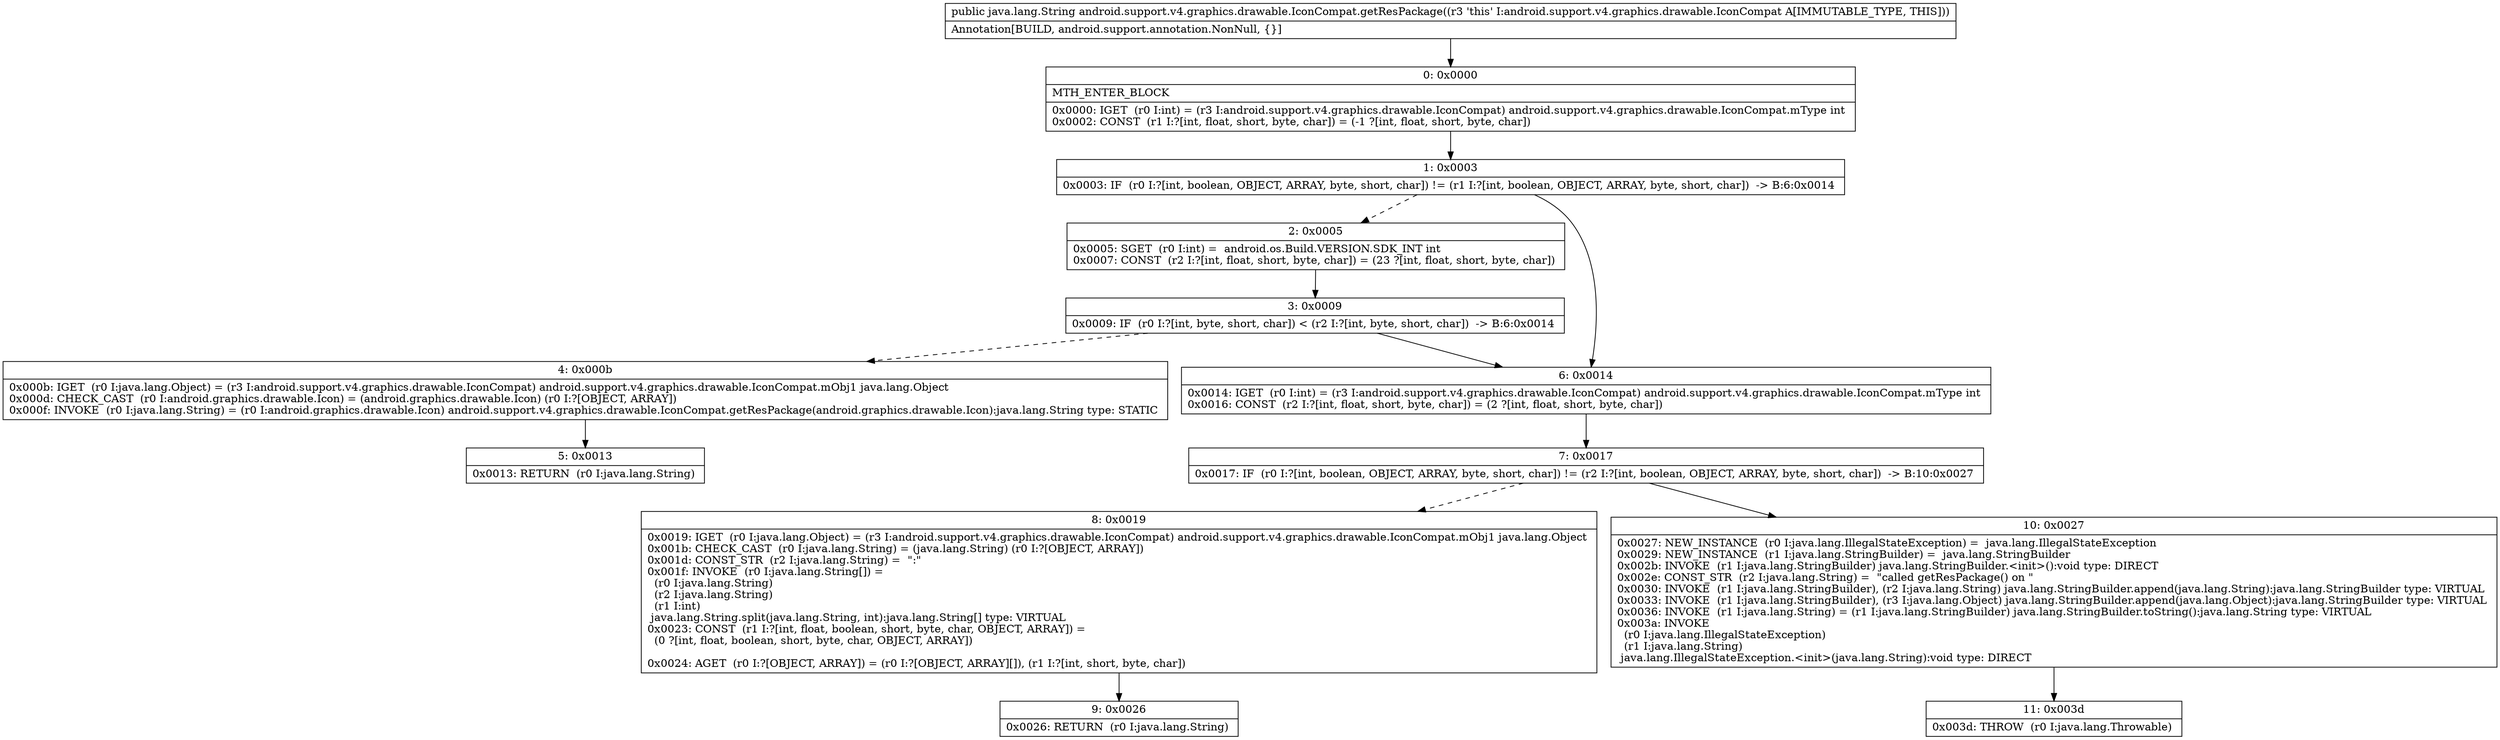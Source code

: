 digraph "CFG forandroid.support.v4.graphics.drawable.IconCompat.getResPackage()Ljava\/lang\/String;" {
Node_0 [shape=record,label="{0\:\ 0x0000|MTH_ENTER_BLOCK\l|0x0000: IGET  (r0 I:int) = (r3 I:android.support.v4.graphics.drawable.IconCompat) android.support.v4.graphics.drawable.IconCompat.mType int \l0x0002: CONST  (r1 I:?[int, float, short, byte, char]) = (\-1 ?[int, float, short, byte, char]) \l}"];
Node_1 [shape=record,label="{1\:\ 0x0003|0x0003: IF  (r0 I:?[int, boolean, OBJECT, ARRAY, byte, short, char]) != (r1 I:?[int, boolean, OBJECT, ARRAY, byte, short, char])  \-\> B:6:0x0014 \l}"];
Node_2 [shape=record,label="{2\:\ 0x0005|0x0005: SGET  (r0 I:int) =  android.os.Build.VERSION.SDK_INT int \l0x0007: CONST  (r2 I:?[int, float, short, byte, char]) = (23 ?[int, float, short, byte, char]) \l}"];
Node_3 [shape=record,label="{3\:\ 0x0009|0x0009: IF  (r0 I:?[int, byte, short, char]) \< (r2 I:?[int, byte, short, char])  \-\> B:6:0x0014 \l}"];
Node_4 [shape=record,label="{4\:\ 0x000b|0x000b: IGET  (r0 I:java.lang.Object) = (r3 I:android.support.v4.graphics.drawable.IconCompat) android.support.v4.graphics.drawable.IconCompat.mObj1 java.lang.Object \l0x000d: CHECK_CAST  (r0 I:android.graphics.drawable.Icon) = (android.graphics.drawable.Icon) (r0 I:?[OBJECT, ARRAY]) \l0x000f: INVOKE  (r0 I:java.lang.String) = (r0 I:android.graphics.drawable.Icon) android.support.v4.graphics.drawable.IconCompat.getResPackage(android.graphics.drawable.Icon):java.lang.String type: STATIC \l}"];
Node_5 [shape=record,label="{5\:\ 0x0013|0x0013: RETURN  (r0 I:java.lang.String) \l}"];
Node_6 [shape=record,label="{6\:\ 0x0014|0x0014: IGET  (r0 I:int) = (r3 I:android.support.v4.graphics.drawable.IconCompat) android.support.v4.graphics.drawable.IconCompat.mType int \l0x0016: CONST  (r2 I:?[int, float, short, byte, char]) = (2 ?[int, float, short, byte, char]) \l}"];
Node_7 [shape=record,label="{7\:\ 0x0017|0x0017: IF  (r0 I:?[int, boolean, OBJECT, ARRAY, byte, short, char]) != (r2 I:?[int, boolean, OBJECT, ARRAY, byte, short, char])  \-\> B:10:0x0027 \l}"];
Node_8 [shape=record,label="{8\:\ 0x0019|0x0019: IGET  (r0 I:java.lang.Object) = (r3 I:android.support.v4.graphics.drawable.IconCompat) android.support.v4.graphics.drawable.IconCompat.mObj1 java.lang.Object \l0x001b: CHECK_CAST  (r0 I:java.lang.String) = (java.lang.String) (r0 I:?[OBJECT, ARRAY]) \l0x001d: CONST_STR  (r2 I:java.lang.String) =  \":\" \l0x001f: INVOKE  (r0 I:java.lang.String[]) = \l  (r0 I:java.lang.String)\l  (r2 I:java.lang.String)\l  (r1 I:int)\l java.lang.String.split(java.lang.String, int):java.lang.String[] type: VIRTUAL \l0x0023: CONST  (r1 I:?[int, float, boolean, short, byte, char, OBJECT, ARRAY]) = \l  (0 ?[int, float, boolean, short, byte, char, OBJECT, ARRAY])\l \l0x0024: AGET  (r0 I:?[OBJECT, ARRAY]) = (r0 I:?[OBJECT, ARRAY][]), (r1 I:?[int, short, byte, char]) \l}"];
Node_9 [shape=record,label="{9\:\ 0x0026|0x0026: RETURN  (r0 I:java.lang.String) \l}"];
Node_10 [shape=record,label="{10\:\ 0x0027|0x0027: NEW_INSTANCE  (r0 I:java.lang.IllegalStateException) =  java.lang.IllegalStateException \l0x0029: NEW_INSTANCE  (r1 I:java.lang.StringBuilder) =  java.lang.StringBuilder \l0x002b: INVOKE  (r1 I:java.lang.StringBuilder) java.lang.StringBuilder.\<init\>():void type: DIRECT \l0x002e: CONST_STR  (r2 I:java.lang.String) =  \"called getResPackage() on \" \l0x0030: INVOKE  (r1 I:java.lang.StringBuilder), (r2 I:java.lang.String) java.lang.StringBuilder.append(java.lang.String):java.lang.StringBuilder type: VIRTUAL \l0x0033: INVOKE  (r1 I:java.lang.StringBuilder), (r3 I:java.lang.Object) java.lang.StringBuilder.append(java.lang.Object):java.lang.StringBuilder type: VIRTUAL \l0x0036: INVOKE  (r1 I:java.lang.String) = (r1 I:java.lang.StringBuilder) java.lang.StringBuilder.toString():java.lang.String type: VIRTUAL \l0x003a: INVOKE  \l  (r0 I:java.lang.IllegalStateException)\l  (r1 I:java.lang.String)\l java.lang.IllegalStateException.\<init\>(java.lang.String):void type: DIRECT \l}"];
Node_11 [shape=record,label="{11\:\ 0x003d|0x003d: THROW  (r0 I:java.lang.Throwable) \l}"];
MethodNode[shape=record,label="{public java.lang.String android.support.v4.graphics.drawable.IconCompat.getResPackage((r3 'this' I:android.support.v4.graphics.drawable.IconCompat A[IMMUTABLE_TYPE, THIS]))  | Annotation[BUILD, android.support.annotation.NonNull, \{\}]\l}"];
MethodNode -> Node_0;
Node_0 -> Node_1;
Node_1 -> Node_2[style=dashed];
Node_1 -> Node_6;
Node_2 -> Node_3;
Node_3 -> Node_4[style=dashed];
Node_3 -> Node_6;
Node_4 -> Node_5;
Node_6 -> Node_7;
Node_7 -> Node_8[style=dashed];
Node_7 -> Node_10;
Node_8 -> Node_9;
Node_10 -> Node_11;
}

